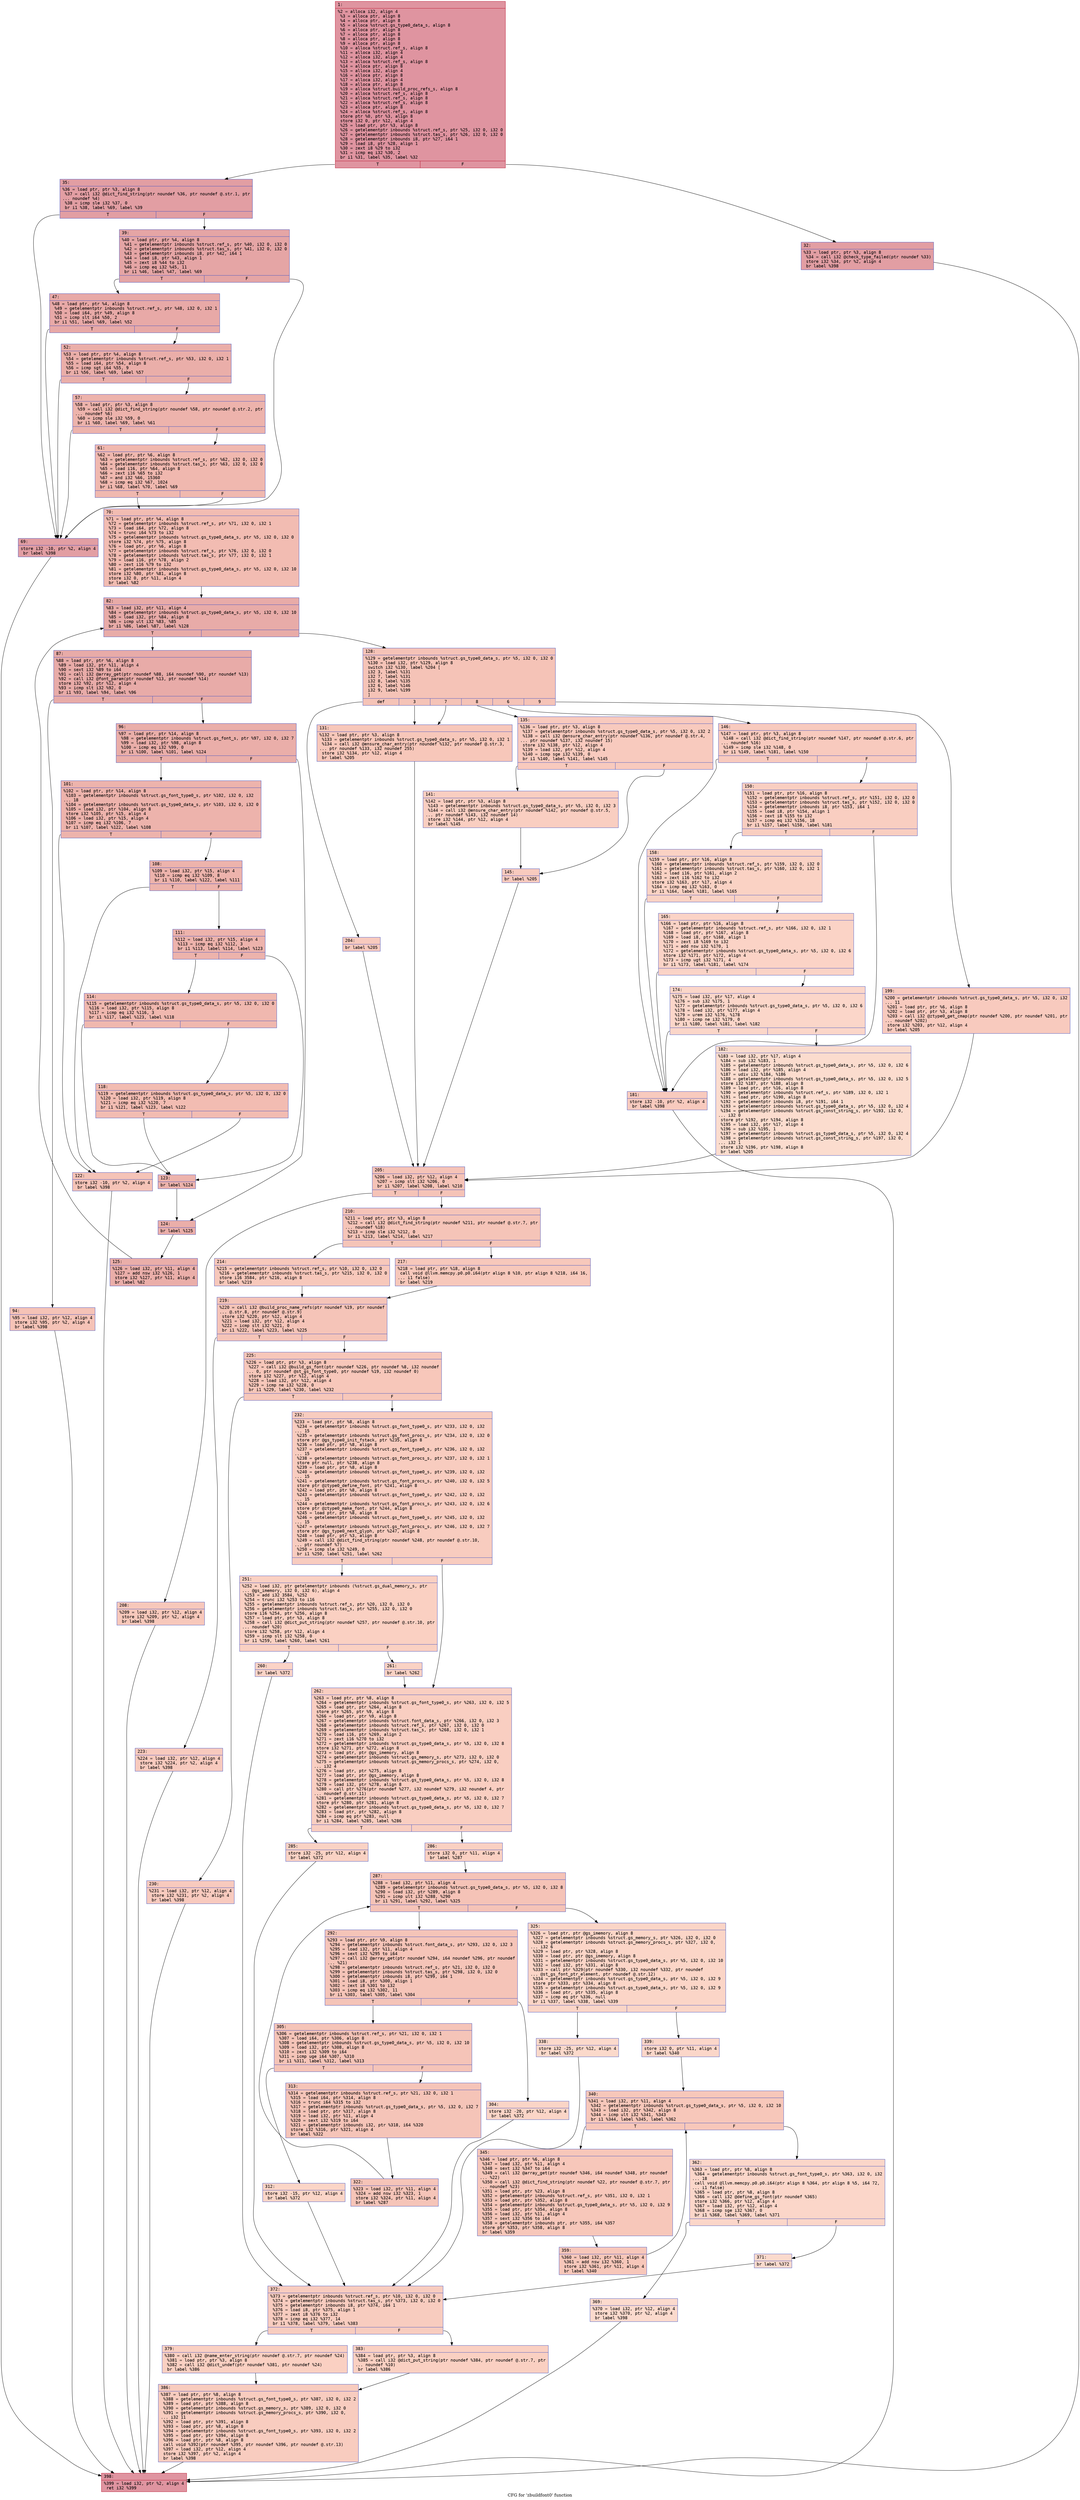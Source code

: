 digraph "CFG for 'zbuildfont0' function" {
	label="CFG for 'zbuildfont0' function";

	Node0x60000299e170 [shape=record,color="#b70d28ff", style=filled, fillcolor="#b70d2870" fontname="Courier",label="{1:\l|  %2 = alloca i32, align 4\l  %3 = alloca ptr, align 8\l  %4 = alloca ptr, align 8\l  %5 = alloca %struct.gs_type0_data_s, align 8\l  %6 = alloca ptr, align 8\l  %7 = alloca ptr, align 8\l  %8 = alloca ptr, align 8\l  %9 = alloca ptr, align 8\l  %10 = alloca %struct.ref_s, align 8\l  %11 = alloca i32, align 4\l  %12 = alloca i32, align 4\l  %13 = alloca %struct.ref_s, align 8\l  %14 = alloca ptr, align 8\l  %15 = alloca i32, align 4\l  %16 = alloca ptr, align 8\l  %17 = alloca i32, align 4\l  %18 = alloca ptr, align 8\l  %19 = alloca %struct.build_proc_refs_s, align 8\l  %20 = alloca %struct.ref_s, align 8\l  %21 = alloca %struct.ref_s, align 8\l  %22 = alloca %struct.ref_s, align 8\l  %23 = alloca ptr, align 8\l  %24 = alloca %struct.ref_s, align 8\l  store ptr %0, ptr %3, align 8\l  store i32 0, ptr %12, align 4\l  %25 = load ptr, ptr %3, align 8\l  %26 = getelementptr inbounds %struct.ref_s, ptr %25, i32 0, i32 0\l  %27 = getelementptr inbounds %struct.tas_s, ptr %26, i32 0, i32 0\l  %28 = getelementptr inbounds i8, ptr %27, i64 1\l  %29 = load i8, ptr %28, align 1\l  %30 = zext i8 %29 to i32\l  %31 = icmp eq i32 %30, 2\l  br i1 %31, label %35, label %32\l|{<s0>T|<s1>F}}"];
	Node0x60000299e170:s0 -> Node0x60000299e210[tooltip="1 -> 35\nProbability 50.00%" ];
	Node0x60000299e170:s1 -> Node0x60000299e1c0[tooltip="1 -> 32\nProbability 50.00%" ];
	Node0x60000299e1c0 [shape=record,color="#3d50c3ff", style=filled, fillcolor="#be242e70" fontname="Courier",label="{32:\l|  %33 = load ptr, ptr %3, align 8\l  %34 = call i32 @check_type_failed(ptr noundef %33)\l  store i32 %34, ptr %2, align 4\l  br label %398\l}"];
	Node0x60000299e1c0 -> Node0x60000299f840[tooltip="32 -> 398\nProbability 100.00%" ];
	Node0x60000299e210 [shape=record,color="#3d50c3ff", style=filled, fillcolor="#be242e70" fontname="Courier",label="{35:\l|  %36 = load ptr, ptr %3, align 8\l  %37 = call i32 @dict_find_string(ptr noundef %36, ptr noundef @.str.1, ptr\l... noundef %4)\l  %38 = icmp sle i32 %37, 0\l  br i1 %38, label %69, label %39\l|{<s0>T|<s1>F}}"];
	Node0x60000299e210:s0 -> Node0x60000299e3f0[tooltip="35 -> 69\nProbability 50.00%" ];
	Node0x60000299e210:s1 -> Node0x60000299e260[tooltip="35 -> 39\nProbability 50.00%" ];
	Node0x60000299e260 [shape=record,color="#3d50c3ff", style=filled, fillcolor="#c5333470" fontname="Courier",label="{39:\l|  %40 = load ptr, ptr %4, align 8\l  %41 = getelementptr inbounds %struct.ref_s, ptr %40, i32 0, i32 0\l  %42 = getelementptr inbounds %struct.tas_s, ptr %41, i32 0, i32 0\l  %43 = getelementptr inbounds i8, ptr %42, i64 1\l  %44 = load i8, ptr %43, align 1\l  %45 = zext i8 %44 to i32\l  %46 = icmp eq i32 %45, 11\l  br i1 %46, label %47, label %69\l|{<s0>T|<s1>F}}"];
	Node0x60000299e260:s0 -> Node0x60000299e2b0[tooltip="39 -> 47\nProbability 50.00%" ];
	Node0x60000299e260:s1 -> Node0x60000299e3f0[tooltip="39 -> 69\nProbability 50.00%" ];
	Node0x60000299e2b0 [shape=record,color="#3d50c3ff", style=filled, fillcolor="#ca3b3770" fontname="Courier",label="{47:\l|  %48 = load ptr, ptr %4, align 8\l  %49 = getelementptr inbounds %struct.ref_s, ptr %48, i32 0, i32 1\l  %50 = load i64, ptr %49, align 8\l  %51 = icmp slt i64 %50, 2\l  br i1 %51, label %69, label %52\l|{<s0>T|<s1>F}}"];
	Node0x60000299e2b0:s0 -> Node0x60000299e3f0[tooltip="47 -> 69\nProbability 50.00%" ];
	Node0x60000299e2b0:s1 -> Node0x60000299e300[tooltip="47 -> 52\nProbability 50.00%" ];
	Node0x60000299e300 [shape=record,color="#3d50c3ff", style=filled, fillcolor="#d0473d70" fontname="Courier",label="{52:\l|  %53 = load ptr, ptr %4, align 8\l  %54 = getelementptr inbounds %struct.ref_s, ptr %53, i32 0, i32 1\l  %55 = load i64, ptr %54, align 8\l  %56 = icmp sgt i64 %55, 9\l  br i1 %56, label %69, label %57\l|{<s0>T|<s1>F}}"];
	Node0x60000299e300:s0 -> Node0x60000299e3f0[tooltip="52 -> 69\nProbability 50.00%" ];
	Node0x60000299e300:s1 -> Node0x60000299e350[tooltip="52 -> 57\nProbability 50.00%" ];
	Node0x60000299e350 [shape=record,color="#3d50c3ff", style=filled, fillcolor="#d6524470" fontname="Courier",label="{57:\l|  %58 = load ptr, ptr %3, align 8\l  %59 = call i32 @dict_find_string(ptr noundef %58, ptr noundef @.str.2, ptr\l... noundef %6)\l  %60 = icmp sle i32 %59, 0\l  br i1 %60, label %69, label %61\l|{<s0>T|<s1>F}}"];
	Node0x60000299e350:s0 -> Node0x60000299e3f0[tooltip="57 -> 69\nProbability 50.00%" ];
	Node0x60000299e350:s1 -> Node0x60000299e3a0[tooltip="57 -> 61\nProbability 50.00%" ];
	Node0x60000299e3a0 [shape=record,color="#3d50c3ff", style=filled, fillcolor="#dc5d4a70" fontname="Courier",label="{61:\l|  %62 = load ptr, ptr %6, align 8\l  %63 = getelementptr inbounds %struct.ref_s, ptr %62, i32 0, i32 0\l  %64 = getelementptr inbounds %struct.tas_s, ptr %63, i32 0, i32 0\l  %65 = load i16, ptr %64, align 8\l  %66 = zext i16 %65 to i32\l  %67 = and i32 %66, 15360\l  %68 = icmp eq i32 %67, 1024\l  br i1 %68, label %70, label %69\l|{<s0>T|<s1>F}}"];
	Node0x60000299e3a0:s0 -> Node0x60000299e440[tooltip="61 -> 70\nProbability 50.00%" ];
	Node0x60000299e3a0:s1 -> Node0x60000299e3f0[tooltip="61 -> 69\nProbability 50.00%" ];
	Node0x60000299e3f0 [shape=record,color="#3d50c3ff", style=filled, fillcolor="#be242e70" fontname="Courier",label="{69:\l|  store i32 -10, ptr %2, align 4\l  br label %398\l}"];
	Node0x60000299e3f0 -> Node0x60000299f840[tooltip="69 -> 398\nProbability 100.00%" ];
	Node0x60000299e440 [shape=record,color="#3d50c3ff", style=filled, fillcolor="#e1675170" fontname="Courier",label="{70:\l|  %71 = load ptr, ptr %4, align 8\l  %72 = getelementptr inbounds %struct.ref_s, ptr %71, i32 0, i32 1\l  %73 = load i64, ptr %72, align 8\l  %74 = trunc i64 %73 to i32\l  %75 = getelementptr inbounds %struct.gs_type0_data_s, ptr %5, i32 0, i32 0\l  store i32 %74, ptr %75, align 8\l  %76 = load ptr, ptr %6, align 8\l  %77 = getelementptr inbounds %struct.ref_s, ptr %76, i32 0, i32 0\l  %78 = getelementptr inbounds %struct.tas_s, ptr %77, i32 0, i32 1\l  %79 = load i16, ptr %78, align 2\l  %80 = zext i16 %79 to i32\l  %81 = getelementptr inbounds %struct.gs_type0_data_s, ptr %5, i32 0, i32 10\l  store i32 %80, ptr %81, align 8\l  store i32 0, ptr %11, align 4\l  br label %82\l}"];
	Node0x60000299e440 -> Node0x60000299e490[tooltip="70 -> 82\nProbability 100.00%" ];
	Node0x60000299e490 [shape=record,color="#3d50c3ff", style=filled, fillcolor="#cc403a70" fontname="Courier",label="{82:\l|  %83 = load i32, ptr %11, align 4\l  %84 = getelementptr inbounds %struct.gs_type0_data_s, ptr %5, i32 0, i32 10\l  %85 = load i32, ptr %84, align 8\l  %86 = icmp ult i32 %83, %85\l  br i1 %86, label %87, label %128\l|{<s0>T|<s1>F}}"];
	Node0x60000299e490:s0 -> Node0x60000299e4e0[tooltip="82 -> 87\nProbability 96.88%" ];
	Node0x60000299e490:s1 -> Node0x60000299e8a0[tooltip="82 -> 128\nProbability 3.12%" ];
	Node0x60000299e4e0 [shape=record,color="#3d50c3ff", style=filled, fillcolor="#cc403a70" fontname="Courier",label="{87:\l|  %88 = load ptr, ptr %6, align 8\l  %89 = load i32, ptr %11, align 4\l  %90 = sext i32 %89 to i64\l  %91 = call i32 @array_get(ptr noundef %88, i64 noundef %90, ptr noundef %13)\l  %92 = call i32 @font_param(ptr noundef %13, ptr noundef %14)\l  store i32 %92, ptr %12, align 4\l  %93 = icmp slt i32 %92, 0\l  br i1 %93, label %94, label %96\l|{<s0>T|<s1>F}}"];
	Node0x60000299e4e0:s0 -> Node0x60000299e530[tooltip="87 -> 94\nProbability 3.12%" ];
	Node0x60000299e4e0:s1 -> Node0x60000299e580[tooltip="87 -> 96\nProbability 96.88%" ];
	Node0x60000299e530 [shape=record,color="#3d50c3ff", style=filled, fillcolor="#e8765c70" fontname="Courier",label="{94:\l|  %95 = load i32, ptr %12, align 4\l  store i32 %95, ptr %2, align 4\l  br label %398\l}"];
	Node0x60000299e530 -> Node0x60000299f840[tooltip="94 -> 398\nProbability 100.00%" ];
	Node0x60000299e580 [shape=record,color="#3d50c3ff", style=filled, fillcolor="#d0473d70" fontname="Courier",label="{96:\l|  %97 = load ptr, ptr %14, align 8\l  %98 = getelementptr inbounds %struct.gs_font_s, ptr %97, i32 0, i32 7\l  %99 = load i32, ptr %98, align 8\l  %100 = icmp eq i32 %99, 0\l  br i1 %100, label %101, label %124\l|{<s0>T|<s1>F}}"];
	Node0x60000299e580:s0 -> Node0x60000299e5d0[tooltip="96 -> 101\nProbability 37.50%" ];
	Node0x60000299e580:s1 -> Node0x60000299e800[tooltip="96 -> 124\nProbability 62.50%" ];
	Node0x60000299e5d0 [shape=record,color="#3d50c3ff", style=filled, fillcolor="#d6524470" fontname="Courier",label="{101:\l|  %102 = load ptr, ptr %14, align 8\l  %103 = getelementptr inbounds %struct.gs_font_type0_s, ptr %102, i32 0, i32\l... 18\l  %104 = getelementptr inbounds %struct.gs_type0_data_s, ptr %103, i32 0, i32 0\l  %105 = load i32, ptr %104, align 8\l  store i32 %105, ptr %15, align 4\l  %106 = load i32, ptr %15, align 4\l  %107 = icmp eq i32 %106, 7\l  br i1 %107, label %122, label %108\l|{<s0>T|<s1>F}}"];
	Node0x60000299e5d0:s0 -> Node0x60000299e760[tooltip="101 -> 122\nProbability 3.12%" ];
	Node0x60000299e5d0:s1 -> Node0x60000299e620[tooltip="101 -> 108\nProbability 96.88%" ];
	Node0x60000299e620 [shape=record,color="#3d50c3ff", style=filled, fillcolor="#d6524470" fontname="Courier",label="{108:\l|  %109 = load i32, ptr %15, align 4\l  %110 = icmp eq i32 %109, 8\l  br i1 %110, label %122, label %111\l|{<s0>T|<s1>F}}"];
	Node0x60000299e620:s0 -> Node0x60000299e760[tooltip="108 -> 122\nProbability 3.12%" ];
	Node0x60000299e620:s1 -> Node0x60000299e670[tooltip="108 -> 111\nProbability 96.88%" ];
	Node0x60000299e670 [shape=record,color="#3d50c3ff", style=filled, fillcolor="#d6524470" fontname="Courier",label="{111:\l|  %112 = load i32, ptr %15, align 4\l  %113 = icmp eq i32 %112, 3\l  br i1 %113, label %114, label %123\l|{<s0>T|<s1>F}}"];
	Node0x60000299e670:s0 -> Node0x60000299e6c0[tooltip="111 -> 114\nProbability 50.00%" ];
	Node0x60000299e670:s1 -> Node0x60000299e7b0[tooltip="111 -> 123\nProbability 50.00%" ];
	Node0x60000299e6c0 [shape=record,color="#3d50c3ff", style=filled, fillcolor="#dc5d4a70" fontname="Courier",label="{114:\l|  %115 = getelementptr inbounds %struct.gs_type0_data_s, ptr %5, i32 0, i32 0\l  %116 = load i32, ptr %115, align 8\l  %117 = icmp eq i32 %116, 3\l  br i1 %117, label %123, label %118\l|{<s0>T|<s1>F}}"];
	Node0x60000299e6c0:s0 -> Node0x60000299e7b0[tooltip="114 -> 123\nProbability 50.00%" ];
	Node0x60000299e6c0:s1 -> Node0x60000299e710[tooltip="114 -> 118\nProbability 50.00%" ];
	Node0x60000299e710 [shape=record,color="#3d50c3ff", style=filled, fillcolor="#e1675170" fontname="Courier",label="{118:\l|  %119 = getelementptr inbounds %struct.gs_type0_data_s, ptr %5, i32 0, i32 0\l  %120 = load i32, ptr %119, align 8\l  %121 = icmp eq i32 %120, 7\l  br i1 %121, label %123, label %122\l|{<s0>T|<s1>F}}"];
	Node0x60000299e710:s0 -> Node0x60000299e7b0[tooltip="118 -> 123\nProbability 96.88%" ];
	Node0x60000299e710:s1 -> Node0x60000299e760[tooltip="118 -> 122\nProbability 3.12%" ];
	Node0x60000299e760 [shape=record,color="#3d50c3ff", style=filled, fillcolor="#e8765c70" fontname="Courier",label="{122:\l|  store i32 -10, ptr %2, align 4\l  br label %398\l}"];
	Node0x60000299e760 -> Node0x60000299f840[tooltip="122 -> 398\nProbability 100.00%" ];
	Node0x60000299e7b0 [shape=record,color="#3d50c3ff", style=filled, fillcolor="#d6524470" fontname="Courier",label="{123:\l|  br label %124\l}"];
	Node0x60000299e7b0 -> Node0x60000299e800[tooltip="123 -> 124\nProbability 100.00%" ];
	Node0x60000299e800 [shape=record,color="#3d50c3ff", style=filled, fillcolor="#d0473d70" fontname="Courier",label="{124:\l|  br label %125\l}"];
	Node0x60000299e800 -> Node0x60000299e850[tooltip="124 -> 125\nProbability 100.00%" ];
	Node0x60000299e850 [shape=record,color="#3d50c3ff", style=filled, fillcolor="#d0473d70" fontname="Courier",label="{125:\l|  %126 = load i32, ptr %11, align 4\l  %127 = add nsw i32 %126, 1\l  store i32 %127, ptr %11, align 4\l  br label %82\l}"];
	Node0x60000299e850 -> Node0x60000299e490[tooltip="125 -> 82\nProbability 100.00%" ];
	Node0x60000299e8a0 [shape=record,color="#3d50c3ff", style=filled, fillcolor="#e8765c70" fontname="Courier",label="{128:\l|  %129 = getelementptr inbounds %struct.gs_type0_data_s, ptr %5, i32 0, i32 0\l  %130 = load i32, ptr %129, align 8\l  switch i32 %130, label %204 [\l    i32 3, label %131\l    i32 7, label %131\l    i32 8, label %135\l    i32 6, label %146\l    i32 9, label %199\l  ]\l|{<s0>def|<s1>3|<s2>7|<s3>8|<s4>6|<s5>9}}"];
	Node0x60000299e8a0:s0 -> Node0x60000299ecb0[tooltip="128 -> 204\nProbability 16.67%" ];
	Node0x60000299e8a0:s1 -> Node0x60000299e8f0[tooltip="128 -> 131\nProbability 33.33%" ];
	Node0x60000299e8a0:s2 -> Node0x60000299e8f0[tooltip="128 -> 131\nProbability 33.33%" ];
	Node0x60000299e8a0:s3 -> Node0x60000299e940[tooltip="128 -> 135\nProbability 16.67%" ];
	Node0x60000299e8a0:s4 -> Node0x60000299ea30[tooltip="128 -> 146\nProbability 16.67%" ];
	Node0x60000299e8a0:s5 -> Node0x60000299ec60[tooltip="128 -> 199\nProbability 16.67%" ];
	Node0x60000299e8f0 [shape=record,color="#3d50c3ff", style=filled, fillcolor="#ec7f6370" fontname="Courier",label="{131:\l|  %132 = load ptr, ptr %3, align 8\l  %133 = getelementptr inbounds %struct.gs_type0_data_s, ptr %5, i32 0, i32 1\l  %134 = call i32 @ensure_char_entry(ptr noundef %132, ptr noundef @.str.3,\l... ptr noundef %133, i32 noundef 255)\l  store i32 %134, ptr %12, align 4\l  br label %205\l}"];
	Node0x60000299e8f0 -> Node0x60000299ed00[tooltip="131 -> 205\nProbability 100.00%" ];
	Node0x60000299e940 [shape=record,color="#3d50c3ff", style=filled, fillcolor="#ef886b70" fontname="Courier",label="{135:\l|  %136 = load ptr, ptr %3, align 8\l  %137 = getelementptr inbounds %struct.gs_type0_data_s, ptr %5, i32 0, i32 2\l  %138 = call i32 @ensure_char_entry(ptr noundef %136, ptr noundef @.str.4,\l... ptr noundef %137, i32 noundef 15)\l  store i32 %138, ptr %12, align 4\l  %139 = load i32, ptr %12, align 4\l  %140 = icmp sge i32 %139, 0\l  br i1 %140, label %141, label %145\l|{<s0>T|<s1>F}}"];
	Node0x60000299e940:s0 -> Node0x60000299e990[tooltip="135 -> 141\nProbability 50.00%" ];
	Node0x60000299e940:s1 -> Node0x60000299e9e0[tooltip="135 -> 145\nProbability 50.00%" ];
	Node0x60000299e990 [shape=record,color="#3d50c3ff", style=filled, fillcolor="#f2907270" fontname="Courier",label="{141:\l|  %142 = load ptr, ptr %3, align 8\l  %143 = getelementptr inbounds %struct.gs_type0_data_s, ptr %5, i32 0, i32 3\l  %144 = call i32 @ensure_char_entry(ptr noundef %142, ptr noundef @.str.5,\l... ptr noundef %143, i32 noundef 14)\l  store i32 %144, ptr %12, align 4\l  br label %145\l}"];
	Node0x60000299e990 -> Node0x60000299e9e0[tooltip="141 -> 145\nProbability 100.00%" ];
	Node0x60000299e9e0 [shape=record,color="#3d50c3ff", style=filled, fillcolor="#ef886b70" fontname="Courier",label="{145:\l|  br label %205\l}"];
	Node0x60000299e9e0 -> Node0x60000299ed00[tooltip="145 -> 205\nProbability 100.00%" ];
	Node0x60000299ea30 [shape=record,color="#3d50c3ff", style=filled, fillcolor="#ef886b70" fontname="Courier",label="{146:\l|  %147 = load ptr, ptr %3, align 8\l  %148 = call i32 @dict_find_string(ptr noundef %147, ptr noundef @.str.6, ptr\l... noundef %16)\l  %149 = icmp sle i32 %148, 0\l  br i1 %149, label %181, label %150\l|{<s0>T|<s1>F}}"];
	Node0x60000299ea30:s0 -> Node0x60000299ebc0[tooltip="146 -> 181\nProbability 50.00%" ];
	Node0x60000299ea30:s1 -> Node0x60000299ea80[tooltip="146 -> 150\nProbability 50.00%" ];
	Node0x60000299ea80 [shape=record,color="#3d50c3ff", style=filled, fillcolor="#f2907270" fontname="Courier",label="{150:\l|  %151 = load ptr, ptr %16, align 8\l  %152 = getelementptr inbounds %struct.ref_s, ptr %151, i32 0, i32 0\l  %153 = getelementptr inbounds %struct.tas_s, ptr %152, i32 0, i32 0\l  %154 = getelementptr inbounds i8, ptr %153, i64 1\l  %155 = load i8, ptr %154, align 1\l  %156 = zext i8 %155 to i32\l  %157 = icmp eq i32 %156, 18\l  br i1 %157, label %158, label %181\l|{<s0>T|<s1>F}}"];
	Node0x60000299ea80:s0 -> Node0x60000299ead0[tooltip="150 -> 158\nProbability 50.00%" ];
	Node0x60000299ea80:s1 -> Node0x60000299ebc0[tooltip="150 -> 181\nProbability 50.00%" ];
	Node0x60000299ead0 [shape=record,color="#3d50c3ff", style=filled, fillcolor="#f4987a70" fontname="Courier",label="{158:\l|  %159 = load ptr, ptr %16, align 8\l  %160 = getelementptr inbounds %struct.ref_s, ptr %159, i32 0, i32 0\l  %161 = getelementptr inbounds %struct.tas_s, ptr %160, i32 0, i32 1\l  %162 = load i16, ptr %161, align 2\l  %163 = zext i16 %162 to i32\l  store i32 %163, ptr %17, align 4\l  %164 = icmp eq i32 %163, 0\l  br i1 %164, label %181, label %165\l|{<s0>T|<s1>F}}"];
	Node0x60000299ead0:s0 -> Node0x60000299ebc0[tooltip="158 -> 181\nProbability 37.50%" ];
	Node0x60000299ead0:s1 -> Node0x60000299eb20[tooltip="158 -> 165\nProbability 62.50%" ];
	Node0x60000299eb20 [shape=record,color="#3d50c3ff", style=filled, fillcolor="#f59c7d70" fontname="Courier",label="{165:\l|  %166 = load ptr, ptr %16, align 8\l  %167 = getelementptr inbounds %struct.ref_s, ptr %166, i32 0, i32 1\l  %168 = load ptr, ptr %167, align 8\l  %169 = load i8, ptr %168, align 1\l  %170 = zext i8 %169 to i32\l  %171 = add nsw i32 %170, 1\l  %172 = getelementptr inbounds %struct.gs_type0_data_s, ptr %5, i32 0, i32 6\l  store i32 %171, ptr %172, align 4\l  %173 = icmp ugt i32 %171, 4\l  br i1 %173, label %181, label %174\l|{<s0>T|<s1>F}}"];
	Node0x60000299eb20:s0 -> Node0x60000299ebc0[tooltip="165 -> 181\nProbability 50.00%" ];
	Node0x60000299eb20:s1 -> Node0x60000299eb70[tooltip="165 -> 174\nProbability 50.00%" ];
	Node0x60000299eb70 [shape=record,color="#3d50c3ff", style=filled, fillcolor="#f6a38570" fontname="Courier",label="{174:\l|  %175 = load i32, ptr %17, align 4\l  %176 = sub i32 %175, 1\l  %177 = getelementptr inbounds %struct.gs_type0_data_s, ptr %5, i32 0, i32 6\l  %178 = load i32, ptr %177, align 4\l  %179 = urem i32 %176, %178\l  %180 = icmp ne i32 %179, 0\l  br i1 %180, label %181, label %182\l|{<s0>T|<s1>F}}"];
	Node0x60000299eb70:s0 -> Node0x60000299ebc0[tooltip="174 -> 181\nProbability 62.50%" ];
	Node0x60000299eb70:s1 -> Node0x60000299ec10[tooltip="174 -> 182\nProbability 37.50%" ];
	Node0x60000299ebc0 [shape=record,color="#3d50c3ff", style=filled, fillcolor="#ef886b70" fontname="Courier",label="{181:\l|  store i32 -10, ptr %2, align 4\l  br label %398\l}"];
	Node0x60000299ebc0 -> Node0x60000299f840[tooltip="181 -> 398\nProbability 100.00%" ];
	Node0x60000299ec10 [shape=record,color="#3d50c3ff", style=filled, fillcolor="#f7af9170" fontname="Courier",label="{182:\l|  %183 = load i32, ptr %17, align 4\l  %184 = sub i32 %183, 1\l  %185 = getelementptr inbounds %struct.gs_type0_data_s, ptr %5, i32 0, i32 6\l  %186 = load i32, ptr %185, align 4\l  %187 = udiv i32 %184, %186\l  %188 = getelementptr inbounds %struct.gs_type0_data_s, ptr %5, i32 0, i32 5\l  store i32 %187, ptr %188, align 8\l  %189 = load ptr, ptr %16, align 8\l  %190 = getelementptr inbounds %struct.ref_s, ptr %189, i32 0, i32 1\l  %191 = load ptr, ptr %190, align 8\l  %192 = getelementptr inbounds i8, ptr %191, i64 1\l  %193 = getelementptr inbounds %struct.gs_type0_data_s, ptr %5, i32 0, i32 4\l  %194 = getelementptr inbounds %struct.gs_const_string_s, ptr %193, i32 0,\l... i32 0\l  store ptr %192, ptr %194, align 8\l  %195 = load i32, ptr %17, align 4\l  %196 = sub i32 %195, 1\l  %197 = getelementptr inbounds %struct.gs_type0_data_s, ptr %5, i32 0, i32 4\l  %198 = getelementptr inbounds %struct.gs_const_string_s, ptr %197, i32 0,\l... i32 1\l  store i32 %196, ptr %198, align 8\l  br label %205\l}"];
	Node0x60000299ec10 -> Node0x60000299ed00[tooltip="182 -> 205\nProbability 100.00%" ];
	Node0x60000299ec60 [shape=record,color="#3d50c3ff", style=filled, fillcolor="#ef886b70" fontname="Courier",label="{199:\l|  %200 = getelementptr inbounds %struct.gs_type0_data_s, ptr %5, i32 0, i32\l... 11\l  %201 = load ptr, ptr %6, align 8\l  %202 = load ptr, ptr %3, align 8\l  %203 = call i32 @ztype0_get_cmap(ptr noundef %200, ptr noundef %201, ptr\l... noundef %202)\l  store i32 %203, ptr %12, align 4\l  br label %205\l}"];
	Node0x60000299ec60 -> Node0x60000299ed00[tooltip="199 -> 205\nProbability 100.00%" ];
	Node0x60000299ecb0 [shape=record,color="#3d50c3ff", style=filled, fillcolor="#ef886b70" fontname="Courier",label="{204:\l|  br label %205\l}"];
	Node0x60000299ecb0 -> Node0x60000299ed00[tooltip="204 -> 205\nProbability 100.00%" ];
	Node0x60000299ed00 [shape=record,color="#3d50c3ff", style=filled, fillcolor="#e8765c70" fontname="Courier",label="{205:\l|  %206 = load i32, ptr %12, align 4\l  %207 = icmp slt i32 %206, 0\l  br i1 %207, label %208, label %210\l|{<s0>T|<s1>F}}"];
	Node0x60000299ed00:s0 -> Node0x60000299ed50[tooltip="205 -> 208\nProbability 37.50%" ];
	Node0x60000299ed00:s1 -> Node0x60000299eda0[tooltip="205 -> 210\nProbability 62.50%" ];
	Node0x60000299ed50 [shape=record,color="#3d50c3ff", style=filled, fillcolor="#ed836670" fontname="Courier",label="{208:\l|  %209 = load i32, ptr %12, align 4\l  store i32 %209, ptr %2, align 4\l  br label %398\l}"];
	Node0x60000299ed50 -> Node0x60000299f840[tooltip="208 -> 398\nProbability 100.00%" ];
	Node0x60000299eda0 [shape=record,color="#3d50c3ff", style=filled, fillcolor="#e97a5f70" fontname="Courier",label="{210:\l|  %211 = load ptr, ptr %3, align 8\l  %212 = call i32 @dict_find_string(ptr noundef %211, ptr noundef @.str.7, ptr\l... noundef %18)\l  %213 = icmp sle i32 %212, 0\l  br i1 %213, label %214, label %217\l|{<s0>T|<s1>F}}"];
	Node0x60000299eda0:s0 -> Node0x60000299edf0[tooltip="210 -> 214\nProbability 50.00%" ];
	Node0x60000299eda0:s1 -> Node0x60000299ee40[tooltip="210 -> 217\nProbability 50.00%" ];
	Node0x60000299edf0 [shape=record,color="#3d50c3ff", style=filled, fillcolor="#ed836670" fontname="Courier",label="{214:\l|  %215 = getelementptr inbounds %struct.ref_s, ptr %10, i32 0, i32 0\l  %216 = getelementptr inbounds %struct.tas_s, ptr %215, i32 0, i32 0\l  store i16 3584, ptr %216, align 8\l  br label %219\l}"];
	Node0x60000299edf0 -> Node0x60000299ee90[tooltip="214 -> 219\nProbability 100.00%" ];
	Node0x60000299ee40 [shape=record,color="#3d50c3ff", style=filled, fillcolor="#ed836670" fontname="Courier",label="{217:\l|  %218 = load ptr, ptr %18, align 8\l  call void @llvm.memcpy.p0.p0.i64(ptr align 8 %10, ptr align 8 %218, i64 16,\l... i1 false)\l  br label %219\l}"];
	Node0x60000299ee40 -> Node0x60000299ee90[tooltip="217 -> 219\nProbability 100.00%" ];
	Node0x60000299ee90 [shape=record,color="#3d50c3ff", style=filled, fillcolor="#e97a5f70" fontname="Courier",label="{219:\l|  %220 = call i32 @build_proc_name_refs(ptr noundef %19, ptr noundef\l... @.str.8, ptr noundef @.str.9)\l  store i32 %220, ptr %12, align 4\l  %221 = load i32, ptr %12, align 4\l  %222 = icmp slt i32 %221, 0\l  br i1 %222, label %223, label %225\l|{<s0>T|<s1>F}}"];
	Node0x60000299ee90:s0 -> Node0x60000299eee0[tooltip="219 -> 223\nProbability 37.50%" ];
	Node0x60000299ee90:s1 -> Node0x60000299ef30[tooltip="219 -> 225\nProbability 62.50%" ];
	Node0x60000299eee0 [shape=record,color="#3d50c3ff", style=filled, fillcolor="#ef886b70" fontname="Courier",label="{223:\l|  %224 = load i32, ptr %12, align 4\l  store i32 %224, ptr %2, align 4\l  br label %398\l}"];
	Node0x60000299eee0 -> Node0x60000299f840[tooltip="223 -> 398\nProbability 100.00%" ];
	Node0x60000299ef30 [shape=record,color="#3d50c3ff", style=filled, fillcolor="#ec7f6370" fontname="Courier",label="{225:\l|  %226 = load ptr, ptr %3, align 8\l  %227 = call i32 @build_gs_font(ptr noundef %226, ptr noundef %8, i32 noundef\l... 0, ptr noundef @st_gs_font_type0, ptr noundef %19, i32 noundef 0)\l  store i32 %227, ptr %12, align 4\l  %228 = load i32, ptr %12, align 4\l  %229 = icmp ne i32 %228, 0\l  br i1 %229, label %230, label %232\l|{<s0>T|<s1>F}}"];
	Node0x60000299ef30:s0 -> Node0x60000299ef80[tooltip="225 -> 230\nProbability 62.50%" ];
	Node0x60000299ef30:s1 -> Node0x60000299efd0[tooltip="225 -> 232\nProbability 37.50%" ];
	Node0x60000299ef80 [shape=record,color="#3d50c3ff", style=filled, fillcolor="#ef886b70" fontname="Courier",label="{230:\l|  %231 = load i32, ptr %12, align 4\l  store i32 %231, ptr %2, align 4\l  br label %398\l}"];
	Node0x60000299ef80 -> Node0x60000299f840[tooltip="230 -> 398\nProbability 100.00%" ];
	Node0x60000299efd0 [shape=record,color="#3d50c3ff", style=filled, fillcolor="#f08b6e70" fontname="Courier",label="{232:\l|  %233 = load ptr, ptr %8, align 8\l  %234 = getelementptr inbounds %struct.gs_font_type0_s, ptr %233, i32 0, i32\l... 15\l  %235 = getelementptr inbounds %struct.gs_font_procs_s, ptr %234, i32 0, i32 0\l  store ptr @gs_type0_init_fstack, ptr %235, align 8\l  %236 = load ptr, ptr %8, align 8\l  %237 = getelementptr inbounds %struct.gs_font_type0_s, ptr %236, i32 0, i32\l... 15\l  %238 = getelementptr inbounds %struct.gs_font_procs_s, ptr %237, i32 0, i32 1\l  store ptr null, ptr %238, align 8\l  %239 = load ptr, ptr %8, align 8\l  %240 = getelementptr inbounds %struct.gs_font_type0_s, ptr %239, i32 0, i32\l... 15\l  %241 = getelementptr inbounds %struct.gs_font_procs_s, ptr %240, i32 0, i32 5\l  store ptr @ztype0_define_font, ptr %241, align 8\l  %242 = load ptr, ptr %8, align 8\l  %243 = getelementptr inbounds %struct.gs_font_type0_s, ptr %242, i32 0, i32\l... 15\l  %244 = getelementptr inbounds %struct.gs_font_procs_s, ptr %243, i32 0, i32 6\l  store ptr @ztype0_make_font, ptr %244, align 8\l  %245 = load ptr, ptr %8, align 8\l  %246 = getelementptr inbounds %struct.gs_font_type0_s, ptr %245, i32 0, i32\l... 15\l  %247 = getelementptr inbounds %struct.gs_font_procs_s, ptr %246, i32 0, i32 7\l  store ptr @gs_type0_next_glyph, ptr %247, align 8\l  %248 = load ptr, ptr %3, align 8\l  %249 = call i32 @dict_find_string(ptr noundef %248, ptr noundef @.str.10,\l... ptr noundef %7)\l  %250 = icmp sle i32 %249, 0\l  br i1 %250, label %251, label %262\l|{<s0>T|<s1>F}}"];
	Node0x60000299efd0:s0 -> Node0x60000299f020[tooltip="232 -> 251\nProbability 50.00%" ];
	Node0x60000299efd0:s1 -> Node0x60000299f110[tooltip="232 -> 262\nProbability 50.00%" ];
	Node0x60000299f020 [shape=record,color="#3d50c3ff", style=filled, fillcolor="#f3947570" fontname="Courier",label="{251:\l|  %252 = load i32, ptr getelementptr inbounds (%struct.gs_dual_memory_s, ptr\l... @gs_imemory, i32 0, i32 6), align 4\l  %253 = add i32 3584, %252\l  %254 = trunc i32 %253 to i16\l  %255 = getelementptr inbounds %struct.ref_s, ptr %20, i32 0, i32 0\l  %256 = getelementptr inbounds %struct.tas_s, ptr %255, i32 0, i32 0\l  store i16 %254, ptr %256, align 8\l  %257 = load ptr, ptr %3, align 8\l  %258 = call i32 @dict_put_string(ptr noundef %257, ptr noundef @.str.10, ptr\l... noundef %20)\l  store i32 %258, ptr %12, align 4\l  %259 = icmp slt i32 %258, 0\l  br i1 %259, label %260, label %261\l|{<s0>T|<s1>F}}"];
	Node0x60000299f020:s0 -> Node0x60000299f070[tooltip="251 -> 260\nProbability 37.50%" ];
	Node0x60000299f020:s1 -> Node0x60000299f0c0[tooltip="251 -> 261\nProbability 62.50%" ];
	Node0x60000299f070 [shape=record,color="#3d50c3ff", style=filled, fillcolor="#f59c7d70" fontname="Courier",label="{260:\l|  br label %372\l}"];
	Node0x60000299f070 -> Node0x60000299f700[tooltip="260 -> 372\nProbability 100.00%" ];
	Node0x60000299f0c0 [shape=record,color="#3d50c3ff", style=filled, fillcolor="#f4987a70" fontname="Courier",label="{261:\l|  br label %262\l}"];
	Node0x60000299f0c0 -> Node0x60000299f110[tooltip="261 -> 262\nProbability 100.00%" ];
	Node0x60000299f110 [shape=record,color="#3d50c3ff", style=filled, fillcolor="#f2907270" fontname="Courier",label="{262:\l|  %263 = load ptr, ptr %8, align 8\l  %264 = getelementptr inbounds %struct.gs_font_type0_s, ptr %263, i32 0, i32 5\l  %265 = load ptr, ptr %264, align 8\l  store ptr %265, ptr %9, align 8\l  %266 = load ptr, ptr %9, align 8\l  %267 = getelementptr inbounds %struct.font_data_s, ptr %266, i32 0, i32 3\l  %268 = getelementptr inbounds %struct.ref_s, ptr %267, i32 0, i32 0\l  %269 = getelementptr inbounds %struct.tas_s, ptr %268, i32 0, i32 1\l  %270 = load i16, ptr %269, align 2\l  %271 = zext i16 %270 to i32\l  %272 = getelementptr inbounds %struct.gs_type0_data_s, ptr %5, i32 0, i32 8\l  store i32 %271, ptr %272, align 8\l  %273 = load ptr, ptr @gs_imemory, align 8\l  %274 = getelementptr inbounds %struct.gs_memory_s, ptr %273, i32 0, i32 0\l  %275 = getelementptr inbounds %struct.gs_memory_procs_s, ptr %274, i32 0,\l... i32 4\l  %276 = load ptr, ptr %275, align 8\l  %277 = load ptr, ptr @gs_imemory, align 8\l  %278 = getelementptr inbounds %struct.gs_type0_data_s, ptr %5, i32 0, i32 8\l  %279 = load i32, ptr %278, align 8\l  %280 = call ptr %276(ptr noundef %277, i32 noundef %279, i32 noundef 4, ptr\l... noundef @.str.11)\l  %281 = getelementptr inbounds %struct.gs_type0_data_s, ptr %5, i32 0, i32 7\l  store ptr %280, ptr %281, align 8\l  %282 = getelementptr inbounds %struct.gs_type0_data_s, ptr %5, i32 0, i32 7\l  %283 = load ptr, ptr %282, align 8\l  %284 = icmp eq ptr %283, null\l  br i1 %284, label %285, label %286\l|{<s0>T|<s1>F}}"];
	Node0x60000299f110:s0 -> Node0x60000299f160[tooltip="262 -> 285\nProbability 37.50%" ];
	Node0x60000299f110:s1 -> Node0x60000299f1b0[tooltip="262 -> 286\nProbability 62.50%" ];
	Node0x60000299f160 [shape=record,color="#3d50c3ff", style=filled, fillcolor="#f4987a70" fontname="Courier",label="{285:\l|  store i32 -25, ptr %12, align 4\l  br label %372\l}"];
	Node0x60000299f160 -> Node0x60000299f700[tooltip="285 -> 372\nProbability 100.00%" ];
	Node0x60000299f1b0 [shape=record,color="#3d50c3ff", style=filled, fillcolor="#f3947570" fontname="Courier",label="{286:\l|  store i32 0, ptr %11, align 4\l  br label %287\l}"];
	Node0x60000299f1b0 -> Node0x60000299f200[tooltip="286 -> 287\nProbability 100.00%" ];
	Node0x60000299f200 [shape=record,color="#3d50c3ff", style=filled, fillcolor="#e8765c70" fontname="Courier",label="{287:\l|  %288 = load i32, ptr %11, align 4\l  %289 = getelementptr inbounds %struct.gs_type0_data_s, ptr %5, i32 0, i32 8\l  %290 = load i32, ptr %289, align 8\l  %291 = icmp ult i32 %288, %290\l  br i1 %291, label %292, label %325\l|{<s0>T|<s1>F}}"];
	Node0x60000299f200:s0 -> Node0x60000299f250[tooltip="287 -> 292\nProbability 96.88%" ];
	Node0x60000299f200:s1 -> Node0x60000299f430[tooltip="287 -> 325\nProbability 3.12%" ];
	Node0x60000299f250 [shape=record,color="#3d50c3ff", style=filled, fillcolor="#e97a5f70" fontname="Courier",label="{292:\l|  %293 = load ptr, ptr %9, align 8\l  %294 = getelementptr inbounds %struct.font_data_s, ptr %293, i32 0, i32 3\l  %295 = load i32, ptr %11, align 4\l  %296 = sext i32 %295 to i64\l  %297 = call i32 @array_get(ptr noundef %294, i64 noundef %296, ptr noundef\l... %21)\l  %298 = getelementptr inbounds %struct.ref_s, ptr %21, i32 0, i32 0\l  %299 = getelementptr inbounds %struct.tas_s, ptr %298, i32 0, i32 0\l  %300 = getelementptr inbounds i8, ptr %299, i64 1\l  %301 = load i8, ptr %300, align 1\l  %302 = zext i8 %301 to i32\l  %303 = icmp eq i32 %302, 11\l  br i1 %303, label %305, label %304\l|{<s0>T|<s1>F}}"];
	Node0x60000299f250:s0 -> Node0x60000299f2f0[tooltip="292 -> 305\nProbability 96.88%" ];
	Node0x60000299f250:s1 -> Node0x60000299f2a0[tooltip="292 -> 304\nProbability 3.12%" ];
	Node0x60000299f2a0 [shape=record,color="#3d50c3ff", style=filled, fillcolor="#f5a08170" fontname="Courier",label="{304:\l|  store i32 -20, ptr %12, align 4\l  br label %372\l}"];
	Node0x60000299f2a0 -> Node0x60000299f700[tooltip="304 -> 372\nProbability 100.00%" ];
	Node0x60000299f2f0 [shape=record,color="#3d50c3ff", style=filled, fillcolor="#e97a5f70" fontname="Courier",label="{305:\l|  %306 = getelementptr inbounds %struct.ref_s, ptr %21, i32 0, i32 1\l  %307 = load i64, ptr %306, align 8\l  %308 = getelementptr inbounds %struct.gs_type0_data_s, ptr %5, i32 0, i32 10\l  %309 = load i32, ptr %308, align 8\l  %310 = zext i32 %309 to i64\l  %311 = icmp uge i64 %307, %310\l  br i1 %311, label %312, label %313\l|{<s0>T|<s1>F}}"];
	Node0x60000299f2f0:s0 -> Node0x60000299f340[tooltip="305 -> 312\nProbability 3.12%" ];
	Node0x60000299f2f0:s1 -> Node0x60000299f390[tooltip="305 -> 313\nProbability 96.88%" ];
	Node0x60000299f340 [shape=record,color="#3d50c3ff", style=filled, fillcolor="#f5a08170" fontname="Courier",label="{312:\l|  store i32 -15, ptr %12, align 4\l  br label %372\l}"];
	Node0x60000299f340 -> Node0x60000299f700[tooltip="312 -> 372\nProbability 100.00%" ];
	Node0x60000299f390 [shape=record,color="#3d50c3ff", style=filled, fillcolor="#e97a5f70" fontname="Courier",label="{313:\l|  %314 = getelementptr inbounds %struct.ref_s, ptr %21, i32 0, i32 1\l  %315 = load i64, ptr %314, align 8\l  %316 = trunc i64 %315 to i32\l  %317 = getelementptr inbounds %struct.gs_type0_data_s, ptr %5, i32 0, i32 7\l  %318 = load ptr, ptr %317, align 8\l  %319 = load i32, ptr %11, align 4\l  %320 = sext i32 %319 to i64\l  %321 = getelementptr inbounds i32, ptr %318, i64 %320\l  store i32 %316, ptr %321, align 4\l  br label %322\l}"];
	Node0x60000299f390 -> Node0x60000299f3e0[tooltip="313 -> 322\nProbability 100.00%" ];
	Node0x60000299f3e0 [shape=record,color="#3d50c3ff", style=filled, fillcolor="#e97a5f70" fontname="Courier",label="{322:\l|  %323 = load i32, ptr %11, align 4\l  %324 = add nsw i32 %323, 1\l  store i32 %324, ptr %11, align 4\l  br label %287\l}"];
	Node0x60000299f3e0 -> Node0x60000299f200[tooltip="322 -> 287\nProbability 100.00%" ];
	Node0x60000299f430 [shape=record,color="#3d50c3ff", style=filled, fillcolor="#f5a08170" fontname="Courier",label="{325:\l|  %326 = load ptr, ptr @gs_imemory, align 8\l  %327 = getelementptr inbounds %struct.gs_memory_s, ptr %326, i32 0, i32 0\l  %328 = getelementptr inbounds %struct.gs_memory_procs_s, ptr %327, i32 0,\l... i32 6\l  %329 = load ptr, ptr %328, align 8\l  %330 = load ptr, ptr @gs_imemory, align 8\l  %331 = getelementptr inbounds %struct.gs_type0_data_s, ptr %5, i32 0, i32 10\l  %332 = load i32, ptr %331, align 8\l  %333 = call ptr %329(ptr noundef %330, i32 noundef %332, ptr noundef\l... @st_gs_font_ptr_element, ptr noundef @.str.12)\l  %334 = getelementptr inbounds %struct.gs_type0_data_s, ptr %5, i32 0, i32 9\l  store ptr %333, ptr %334, align 8\l  %335 = getelementptr inbounds %struct.gs_type0_data_s, ptr %5, i32 0, i32 9\l  %336 = load ptr, ptr %335, align 8\l  %337 = icmp eq ptr %336, null\l  br i1 %337, label %338, label %339\l|{<s0>T|<s1>F}}"];
	Node0x60000299f430:s0 -> Node0x60000299f480[tooltip="325 -> 338\nProbability 37.50%" ];
	Node0x60000299f430:s1 -> Node0x60000299f4d0[tooltip="325 -> 339\nProbability 62.50%" ];
	Node0x60000299f480 [shape=record,color="#3d50c3ff", style=filled, fillcolor="#f7a88970" fontname="Courier",label="{338:\l|  store i32 -25, ptr %12, align 4\l  br label %372\l}"];
	Node0x60000299f480 -> Node0x60000299f700[tooltip="338 -> 372\nProbability 100.00%" ];
	Node0x60000299f4d0 [shape=record,color="#3d50c3ff", style=filled, fillcolor="#f6a38570" fontname="Courier",label="{339:\l|  store i32 0, ptr %11, align 4\l  br label %340\l}"];
	Node0x60000299f4d0 -> Node0x60000299f520[tooltip="339 -> 340\nProbability 100.00%" ];
	Node0x60000299f520 [shape=record,color="#3d50c3ff", style=filled, fillcolor="#ec7f6370" fontname="Courier",label="{340:\l|  %341 = load i32, ptr %11, align 4\l  %342 = getelementptr inbounds %struct.gs_type0_data_s, ptr %5, i32 0, i32 10\l  %343 = load i32, ptr %342, align 8\l  %344 = icmp ult i32 %341, %343\l  br i1 %344, label %345, label %362\l|{<s0>T|<s1>F}}"];
	Node0x60000299f520:s0 -> Node0x60000299f570[tooltip="340 -> 345\nProbability 96.88%" ];
	Node0x60000299f520:s1 -> Node0x60000299f610[tooltip="340 -> 362\nProbability 3.12%" ];
	Node0x60000299f570 [shape=record,color="#3d50c3ff", style=filled, fillcolor="#ec7f6370" fontname="Courier",label="{345:\l|  %346 = load ptr, ptr %6, align 8\l  %347 = load i32, ptr %11, align 4\l  %348 = sext i32 %347 to i64\l  %349 = call i32 @array_get(ptr noundef %346, i64 noundef %348, ptr noundef\l... %22)\l  %350 = call i32 @dict_find_string(ptr noundef %22, ptr noundef @.str.7, ptr\l... noundef %23)\l  %351 = load ptr, ptr %23, align 8\l  %352 = getelementptr inbounds %struct.ref_s, ptr %351, i32 0, i32 1\l  %353 = load ptr, ptr %352, align 8\l  %354 = getelementptr inbounds %struct.gs_type0_data_s, ptr %5, i32 0, i32 9\l  %355 = load ptr, ptr %354, align 8\l  %356 = load i32, ptr %11, align 4\l  %357 = sext i32 %356 to i64\l  %358 = getelementptr inbounds ptr, ptr %355, i64 %357\l  store ptr %353, ptr %358, align 8\l  br label %359\l}"];
	Node0x60000299f570 -> Node0x60000299f5c0[tooltip="345 -> 359\nProbability 100.00%" ];
	Node0x60000299f5c0 [shape=record,color="#3d50c3ff", style=filled, fillcolor="#ec7f6370" fontname="Courier",label="{359:\l|  %360 = load i32, ptr %11, align 4\l  %361 = add nsw i32 %360, 1\l  store i32 %361, ptr %11, align 4\l  br label %340\l}"];
	Node0x60000299f5c0 -> Node0x60000299f520[tooltip="359 -> 340\nProbability 100.00%" ];
	Node0x60000299f610 [shape=record,color="#3d50c3ff", style=filled, fillcolor="#f6a38570" fontname="Courier",label="{362:\l|  %363 = load ptr, ptr %8, align 8\l  %364 = getelementptr inbounds %struct.gs_font_type0_s, ptr %363, i32 0, i32\l... 18\l  call void @llvm.memcpy.p0.p0.i64(ptr align 8 %364, ptr align 8 %5, i64 72,\l... i1 false)\l  %365 = load ptr, ptr %8, align 8\l  %366 = call i32 @define_gs_font(ptr noundef %365)\l  store i32 %366, ptr %12, align 4\l  %367 = load i32, ptr %12, align 4\l  %368 = icmp sge i32 %367, 0\l  br i1 %368, label %369, label %371\l|{<s0>T|<s1>F}}"];
	Node0x60000299f610:s0 -> Node0x60000299f660[tooltip="362 -> 369\nProbability 50.00%" ];
	Node0x60000299f610:s1 -> Node0x60000299f6b0[tooltip="362 -> 371\nProbability 50.00%" ];
	Node0x60000299f660 [shape=record,color="#3d50c3ff", style=filled, fillcolor="#f7ac8e70" fontname="Courier",label="{369:\l|  %370 = load i32, ptr %12, align 4\l  store i32 %370, ptr %2, align 4\l  br label %398\l}"];
	Node0x60000299f660 -> Node0x60000299f840[tooltip="369 -> 398\nProbability 100.00%" ];
	Node0x60000299f6b0 [shape=record,color="#3d50c3ff", style=filled, fillcolor="#f7ac8e70" fontname="Courier",label="{371:\l|  br label %372\l}"];
	Node0x60000299f6b0 -> Node0x60000299f700[tooltip="371 -> 372\nProbability 100.00%" ];
	Node0x60000299f700 [shape=record,color="#3d50c3ff", style=filled, fillcolor="#f08b6e70" fontname="Courier",label="{372:\l|  %373 = getelementptr inbounds %struct.ref_s, ptr %10, i32 0, i32 0\l  %374 = getelementptr inbounds %struct.tas_s, ptr %373, i32 0, i32 0\l  %375 = getelementptr inbounds i8, ptr %374, i64 1\l  %376 = load i8, ptr %375, align 1\l  %377 = zext i8 %376 to i32\l  %378 = icmp eq i32 %377, 14\l  br i1 %378, label %379, label %383\l|{<s0>T|<s1>F}}"];
	Node0x60000299f700:s0 -> Node0x60000299f750[tooltip="372 -> 379\nProbability 50.00%" ];
	Node0x60000299f700:s1 -> Node0x60000299f7a0[tooltip="372 -> 383\nProbability 50.00%" ];
	Node0x60000299f750 [shape=record,color="#3d50c3ff", style=filled, fillcolor="#f3947570" fontname="Courier",label="{379:\l|  %380 = call i32 @name_enter_string(ptr noundef @.str.7, ptr noundef %24)\l  %381 = load ptr, ptr %3, align 8\l  %382 = call i32 @dict_undef(ptr noundef %381, ptr noundef %24)\l  br label %386\l}"];
	Node0x60000299f750 -> Node0x60000299f7f0[tooltip="379 -> 386\nProbability 100.00%" ];
	Node0x60000299f7a0 [shape=record,color="#3d50c3ff", style=filled, fillcolor="#f3947570" fontname="Courier",label="{383:\l|  %384 = load ptr, ptr %3, align 8\l  %385 = call i32 @dict_put_string(ptr noundef %384, ptr noundef @.str.7, ptr\l... noundef %10)\l  br label %386\l}"];
	Node0x60000299f7a0 -> Node0x60000299f7f0[tooltip="383 -> 386\nProbability 100.00%" ];
	Node0x60000299f7f0 [shape=record,color="#3d50c3ff", style=filled, fillcolor="#f08b6e70" fontname="Courier",label="{386:\l|  %387 = load ptr, ptr %8, align 8\l  %388 = getelementptr inbounds %struct.gs_font_type0_s, ptr %387, i32 0, i32 2\l  %389 = load ptr, ptr %388, align 8\l  %390 = getelementptr inbounds %struct.gs_memory_s, ptr %389, i32 0, i32 0\l  %391 = getelementptr inbounds %struct.gs_memory_procs_s, ptr %390, i32 0,\l... i32 11\l  %392 = load ptr, ptr %391, align 8\l  %393 = load ptr, ptr %8, align 8\l  %394 = getelementptr inbounds %struct.gs_font_type0_s, ptr %393, i32 0, i32 2\l  %395 = load ptr, ptr %394, align 8\l  %396 = load ptr, ptr %8, align 8\l  call void %392(ptr noundef %395, ptr noundef %396, ptr noundef @.str.13)\l  %397 = load i32, ptr %12, align 4\l  store i32 %397, ptr %2, align 4\l  br label %398\l}"];
	Node0x60000299f7f0 -> Node0x60000299f840[tooltip="386 -> 398\nProbability 100.00%" ];
	Node0x60000299f840 [shape=record,color="#b70d28ff", style=filled, fillcolor="#b70d2870" fontname="Courier",label="{398:\l|  %399 = load i32, ptr %2, align 4\l  ret i32 %399\l}"];
}
